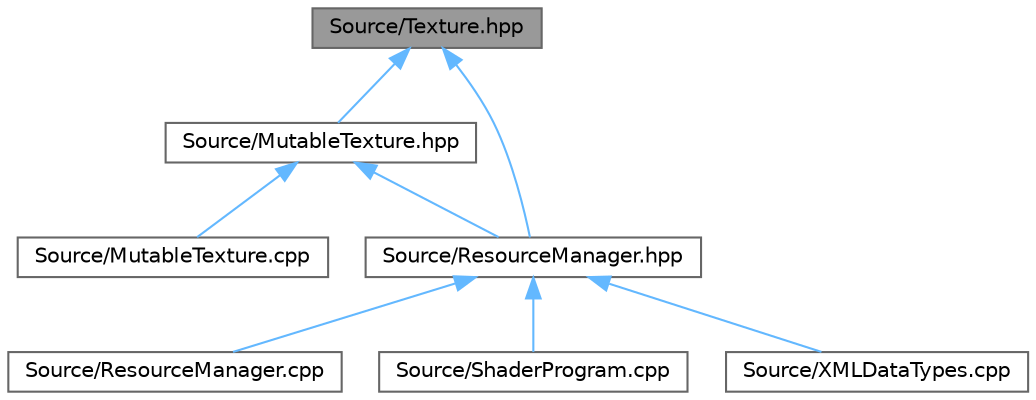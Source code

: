 digraph "Source/Texture.hpp"
{
 // INTERACTIVE_SVG=YES
 // LATEX_PDF_SIZE
  bgcolor="transparent";
  edge [fontname=Helvetica,fontsize=10,labelfontname=Helvetica,labelfontsize=10];
  node [fontname=Helvetica,fontsize=10,shape=box,height=0.2,width=0.4];
  Node1 [label="Source/Texture.hpp",height=0.2,width=0.4,color="gray40", fillcolor="grey60", style="filled", fontcolor="black",tooltip=" "];
  Node1 -> Node2 [dir="back",color="steelblue1",style="solid"];
  Node2 [label="Source/MutableTexture.hpp",height=0.2,width=0.4,color="grey40", fillcolor="white", style="filled",URL="$_mutable_texture_8hpp.html",tooltip=" "];
  Node2 -> Node3 [dir="back",color="steelblue1",style="solid"];
  Node3 [label="Source/MutableTexture.cpp",height=0.2,width=0.4,color="grey40", fillcolor="white", style="filled",URL="$_mutable_texture_8cpp.html",tooltip=" "];
  Node2 -> Node4 [dir="back",color="steelblue1",style="solid"];
  Node4 [label="Source/ResourceManager.hpp",height=0.2,width=0.4,color="grey40", fillcolor="white", style="filled",URL="$_resource_manager_8hpp.html",tooltip=" "];
  Node4 -> Node5 [dir="back",color="steelblue1",style="solid"];
  Node5 [label="Source/ResourceManager.cpp",height=0.2,width=0.4,color="grey40", fillcolor="white", style="filled",URL="$_resource_manager_8cpp.html",tooltip=" "];
  Node4 -> Node6 [dir="back",color="steelblue1",style="solid"];
  Node6 [label="Source/ShaderProgram.cpp",height=0.2,width=0.4,color="grey40", fillcolor="white", style="filled",URL="$_shader_program_8cpp.html",tooltip=" "];
  Node4 -> Node7 [dir="back",color="steelblue1",style="solid"];
  Node7 [label="Source/XMLDataTypes.cpp",height=0.2,width=0.4,color="grey40", fillcolor="white", style="filled",URL="$_x_m_l_data_types_8cpp.html",tooltip=" "];
  Node1 -> Node4 [dir="back",color="steelblue1",style="solid"];
}
